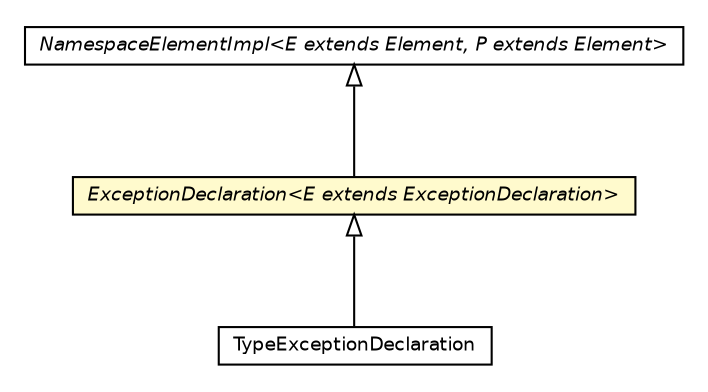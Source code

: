 #!/usr/local/bin/dot
#
# Class diagram 
# Generated by UMLGraph version 5.2 (http://www.umlgraph.org/)
#

digraph G {
	edge [fontname="Helvetica",fontsize=10,labelfontname="Helvetica",labelfontsize=10];
	node [fontname="Helvetica",fontsize=10,shape=plaintext];
	nodesep=0.25;
	ranksep=0.5;
	// chameleon.core.method.exception.TypeExceptionDeclaration
	c14760 [label=<<table title="chameleon.core.method.exception.TypeExceptionDeclaration" border="0" cellborder="1" cellspacing="0" cellpadding="2" port="p" href="./TypeExceptionDeclaration.html">
		<tr><td><table border="0" cellspacing="0" cellpadding="1">
<tr><td align="center" balign="center"> TypeExceptionDeclaration </td></tr>
		</table></td></tr>
		</table>>, fontname="Helvetica", fontcolor="black", fontsize=9.0];
	// chameleon.core.method.exception.ExceptionDeclaration<E extends chameleon.core.method.exception.ExceptionDeclaration>
	c14762 [label=<<table title="chameleon.core.method.exception.ExceptionDeclaration" border="0" cellborder="1" cellspacing="0" cellpadding="2" port="p" bgcolor="lemonChiffon" href="./ExceptionDeclaration.html">
		<tr><td><table border="0" cellspacing="0" cellpadding="1">
<tr><td align="center" balign="center"><font face="Helvetica-Oblique"> ExceptionDeclaration&lt;E extends ExceptionDeclaration&gt; </font></td></tr>
		</table></td></tr>
		</table>>, fontname="Helvetica", fontcolor="black", fontsize=9.0];
	// chameleon.core.namespace.NamespaceElementImpl<E extends chameleon.core.element.Element, P extends chameleon.core.element.Element>
	c14775 [label=<<table title="chameleon.core.namespace.NamespaceElementImpl" border="0" cellborder="1" cellspacing="0" cellpadding="2" port="p" href="../../namespace/NamespaceElementImpl.html">
		<tr><td><table border="0" cellspacing="0" cellpadding="1">
<tr><td align="center" balign="center"><font face="Helvetica-Oblique"> NamespaceElementImpl&lt;E extends Element, P extends Element&gt; </font></td></tr>
		</table></td></tr>
		</table>>, fontname="Helvetica", fontcolor="black", fontsize=9.0];
	//chameleon.core.method.exception.TypeExceptionDeclaration extends chameleon.core.method.exception.ExceptionDeclaration<chameleon.core.method.exception.TypeExceptionDeclaration>
	c14762:p -> c14760:p [dir=back,arrowtail=empty];
	//chameleon.core.method.exception.ExceptionDeclaration<E extends chameleon.core.method.exception.ExceptionDeclaration> extends chameleon.core.namespace.NamespaceElementImpl<E, chameleon.core.method.exception.ExceptionClause>
	c14775:p -> c14762:p [dir=back,arrowtail=empty];
}

